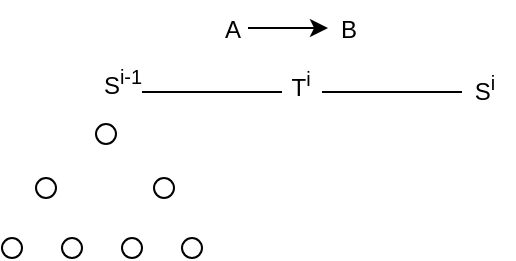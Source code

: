 <mxfile version="20.0.4" type="github">
  <diagram id="13UU3l9YjHJ52uqp2OQv" name="Page-1">
    <mxGraphModel dx="874" dy="588" grid="1" gridSize="10" guides="1" tooltips="1" connect="1" arrows="1" fold="1" page="1" pageScale="1" pageWidth="827" pageHeight="1169" math="0" shadow="0">
      <root>
        <mxCell id="0" />
        <mxCell id="1" parent="0" />
        <mxCell id="6nXCHDOI8Ua6VVWHlbUO-3" value="" style="endArrow=none;html=1;rounded=0;" edge="1" parent="1">
          <mxGeometry width="50" height="50" relative="1" as="geometry">
            <mxPoint x="150" y="400" as="sourcePoint" />
            <mxPoint x="220" y="400" as="targetPoint" />
          </mxGeometry>
        </mxCell>
        <mxCell id="6nXCHDOI8Ua6VVWHlbUO-4" value="" style="endArrow=none;html=1;rounded=0;" edge="1" parent="1">
          <mxGeometry width="50" height="50" relative="1" as="geometry">
            <mxPoint x="240" y="400" as="sourcePoint" />
            <mxPoint x="310" y="400" as="targetPoint" />
          </mxGeometry>
        </mxCell>
        <mxCell id="6nXCHDOI8Ua6VVWHlbUO-5" value="S&lt;sup&gt;i-1&lt;/sup&gt;" style="text;html=1;align=center;verticalAlign=middle;resizable=0;points=[];autosize=1;strokeColor=none;fillColor=none;" vertex="1" parent="1">
          <mxGeometry x="120" y="380" width="40" height="30" as="geometry" />
        </mxCell>
        <mxCell id="6nXCHDOI8Ua6VVWHlbUO-6" value="S&lt;sup&gt;i&lt;/sup&gt;" style="text;html=1;align=center;verticalAlign=middle;resizable=0;points=[];autosize=1;strokeColor=none;fillColor=none;" vertex="1" parent="1">
          <mxGeometry x="306" y="383" width="30" height="30" as="geometry" />
        </mxCell>
        <mxCell id="6nXCHDOI8Ua6VVWHlbUO-7" value="T&lt;sup&gt;i&lt;/sup&gt;" style="text;html=1;align=center;verticalAlign=middle;resizable=0;points=[];autosize=1;strokeColor=none;fillColor=none;" vertex="1" parent="1">
          <mxGeometry x="214" y="381" width="30" height="30" as="geometry" />
        </mxCell>
        <mxCell id="6nXCHDOI8Ua6VVWHlbUO-8" value="A" style="text;html=1;align=center;verticalAlign=middle;resizable=0;points=[];autosize=1;strokeColor=none;fillColor=none;" vertex="1" parent="1">
          <mxGeometry x="180" y="354" width="30" height="30" as="geometry" />
        </mxCell>
        <mxCell id="6nXCHDOI8Ua6VVWHlbUO-9" value="B" style="text;html=1;align=center;verticalAlign=middle;resizable=0;points=[];autosize=1;strokeColor=none;fillColor=none;" vertex="1" parent="1">
          <mxGeometry x="238" y="354" width="30" height="30" as="geometry" />
        </mxCell>
        <mxCell id="6nXCHDOI8Ua6VVWHlbUO-10" value="" style="endArrow=classic;html=1;rounded=0;exitX=1;exitY=0.567;exitDx=0;exitDy=0;exitPerimeter=0;" edge="1" parent="1">
          <mxGeometry width="50" height="50" relative="1" as="geometry">
            <mxPoint x="203" y="368.01" as="sourcePoint" />
            <mxPoint x="243" y="368" as="targetPoint" />
          </mxGeometry>
        </mxCell>
        <mxCell id="6nXCHDOI8Ua6VVWHlbUO-11" value="" style="ellipse;whiteSpace=wrap;html=1;aspect=fixed;" vertex="1" parent="1">
          <mxGeometry x="127" y="416" width="10" height="10" as="geometry" />
        </mxCell>
        <mxCell id="6nXCHDOI8Ua6VVWHlbUO-12" value="" style="ellipse;whiteSpace=wrap;html=1;aspect=fixed;" vertex="1" parent="1">
          <mxGeometry x="97" y="443" width="10" height="10" as="geometry" />
        </mxCell>
        <mxCell id="6nXCHDOI8Ua6VVWHlbUO-13" value="" style="ellipse;whiteSpace=wrap;html=1;aspect=fixed;" vertex="1" parent="1">
          <mxGeometry x="156" y="443" width="10" height="10" as="geometry" />
        </mxCell>
        <mxCell id="6nXCHDOI8Ua6VVWHlbUO-14" value="" style="ellipse;whiteSpace=wrap;html=1;aspect=fixed;" vertex="1" parent="1">
          <mxGeometry x="80" y="473" width="10" height="10" as="geometry" />
        </mxCell>
        <mxCell id="6nXCHDOI8Ua6VVWHlbUO-15" value="" style="ellipse;whiteSpace=wrap;html=1;aspect=fixed;" vertex="1" parent="1">
          <mxGeometry x="110" y="473" width="10" height="10" as="geometry" />
        </mxCell>
        <mxCell id="6nXCHDOI8Ua6VVWHlbUO-18" value="" style="ellipse;whiteSpace=wrap;html=1;aspect=fixed;" vertex="1" parent="1">
          <mxGeometry x="140" y="473" width="10" height="10" as="geometry" />
        </mxCell>
        <mxCell id="6nXCHDOI8Ua6VVWHlbUO-19" value="" style="ellipse;whiteSpace=wrap;html=1;aspect=fixed;" vertex="1" parent="1">
          <mxGeometry x="170" y="473" width="10" height="10" as="geometry" />
        </mxCell>
      </root>
    </mxGraphModel>
  </diagram>
</mxfile>
